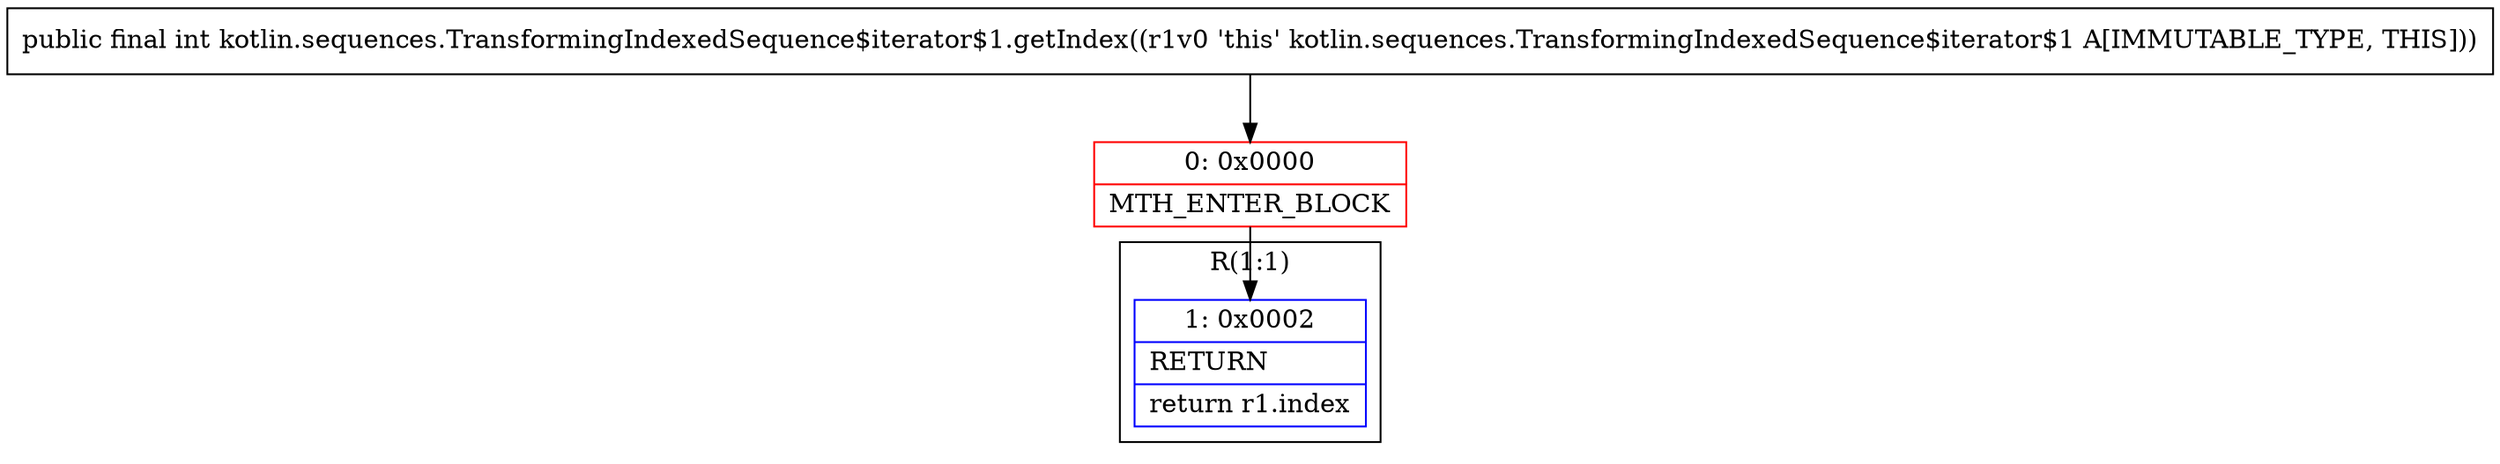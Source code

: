 digraph "CFG forkotlin.sequences.TransformingIndexedSequence$iterator$1.getIndex()I" {
subgraph cluster_Region_2115691447 {
label = "R(1:1)";
node [shape=record,color=blue];
Node_1 [shape=record,label="{1\:\ 0x0002|RETURN\l|return r1.index\l}"];
}
Node_0 [shape=record,color=red,label="{0\:\ 0x0000|MTH_ENTER_BLOCK\l}"];
MethodNode[shape=record,label="{public final int kotlin.sequences.TransformingIndexedSequence$iterator$1.getIndex((r1v0 'this' kotlin.sequences.TransformingIndexedSequence$iterator$1 A[IMMUTABLE_TYPE, THIS])) }"];
MethodNode -> Node_0;
Node_0 -> Node_1;
}

